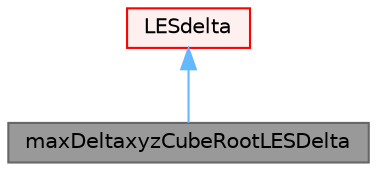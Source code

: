digraph "maxDeltaxyzCubeRootLESDelta"
{
 // LATEX_PDF_SIZE
  bgcolor="transparent";
  edge [fontname=Helvetica,fontsize=10,labelfontname=Helvetica,labelfontsize=10];
  node [fontname=Helvetica,fontsize=10,shape=box,height=0.2,width=0.4];
  Node1 [id="Node000001",label="maxDeltaxyzCubeRootLESDelta",height=0.2,width=0.4,color="gray40", fillcolor="grey60", style="filled", fontcolor="black",tooltip=" "];
  Node2 -> Node1 [id="edge1_Node000001_Node000002",dir="back",color="steelblue1",style="solid",tooltip=" "];
  Node2 [id="Node000002",label="LESdelta",height=0.2,width=0.4,color="red", fillcolor="#FFF0F0", style="filled",URL="$classFoam_1_1LESdelta.html",tooltip="Abstract base class for LES deltas."];
}
